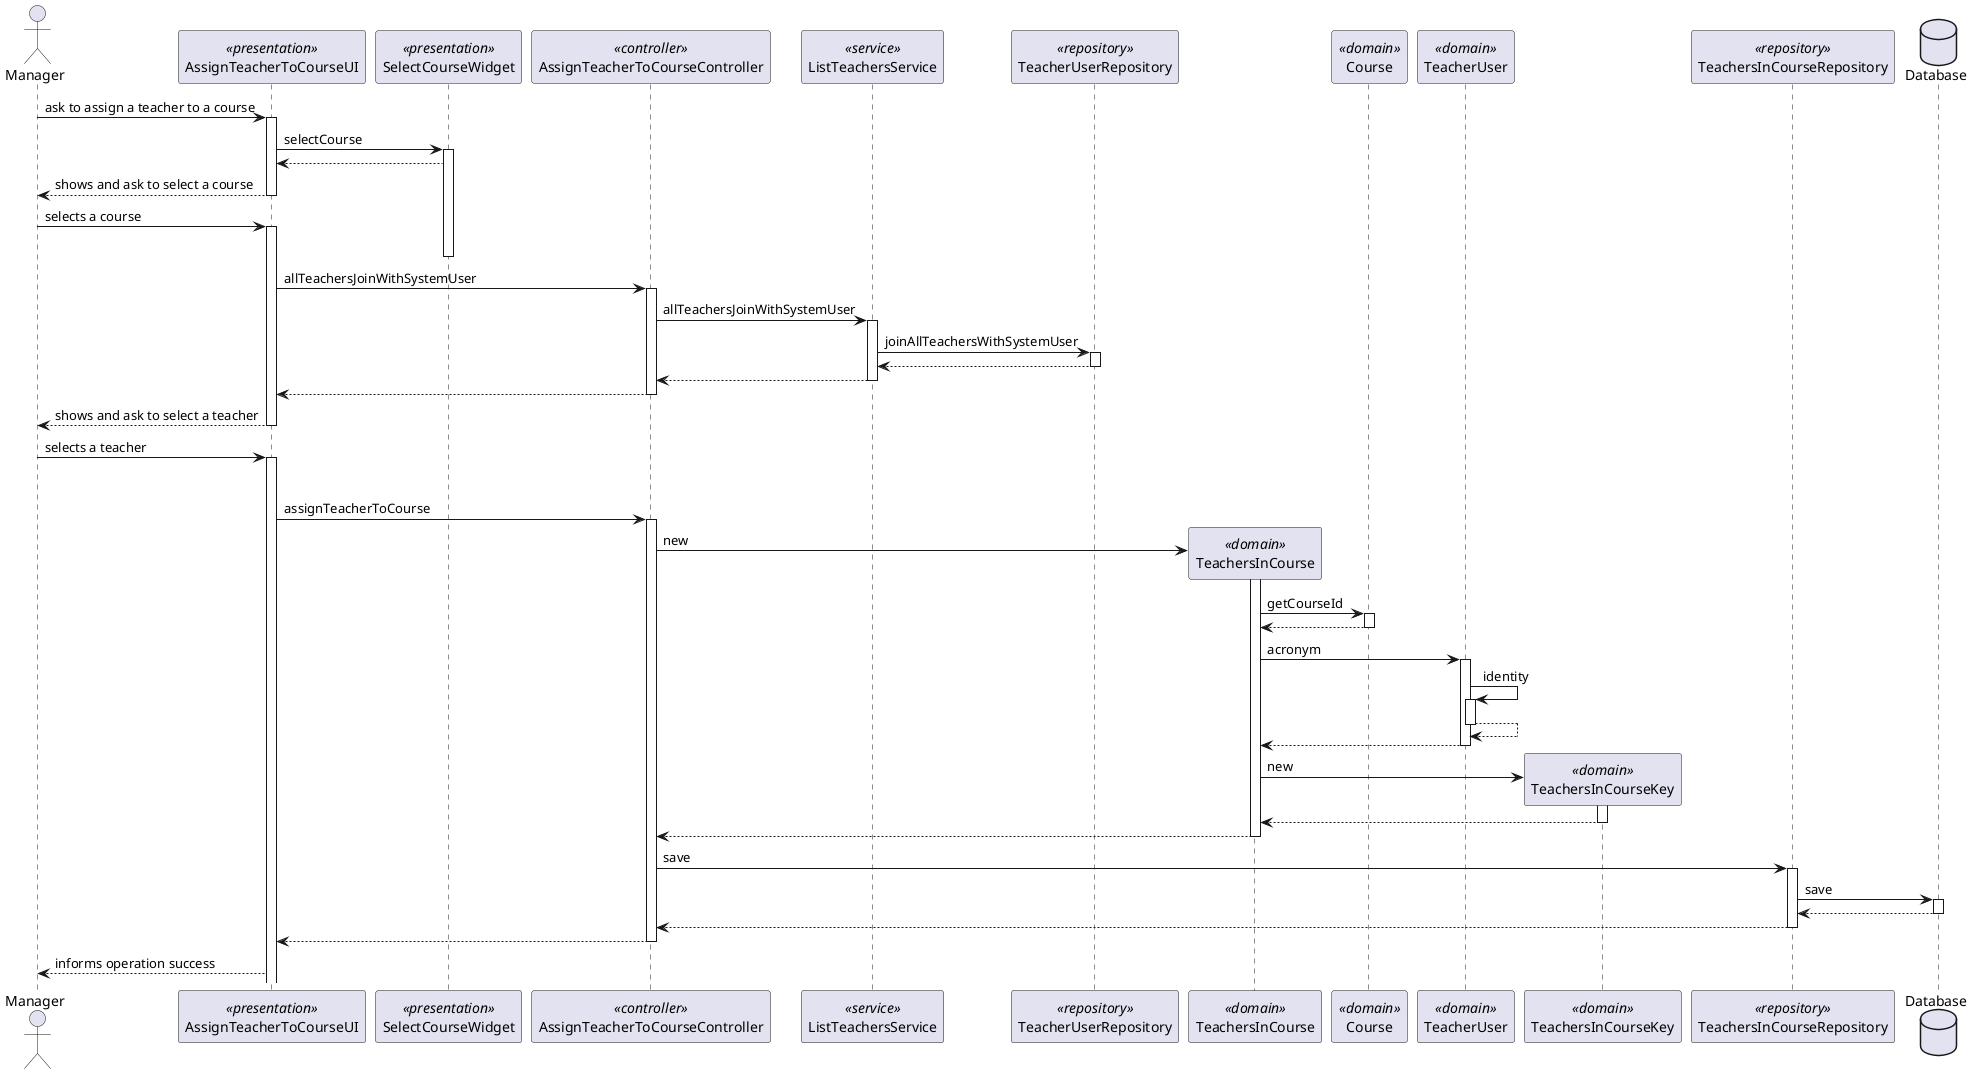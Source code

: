 @startuml

'participant SelectCourseWidget as SelectCourseWidget
Actor Manager as Actor
participant AssignTeacherToCourseUI as AssignTeacherToCourseUI <<presentation>>
participant SelectCourseWidget as SelectCourseWidget <<presentation>>
participant AssignTeacherToCourseController as AssignTeacherToCourseController <<controller>>
participant ListTeachersService as ListTeachersService <<service>>
participant TeacherUserRepository as TeacherUserRepository <<repository>>
participant TeachersInCourse as TeachersInCourse <<domain>>
participant Course as Course <<domain>>
participant TeacherUser as TeacherUser <<domain>>
participant TeachersInCourseKey as TeachersInCourseKey <<domain>>
participant TeachersInCourseRepository as TeachersInCourseRepository <<repository>>


Actor -> AssignTeacherToCourseUI : ask to assign a teacher to a course
activate AssignTeacherToCourseUI
AssignTeacherToCourseUI -> SelectCourseWidget : selectCourse
activate SelectCourseWidget
SelectCourseWidget --> AssignTeacherToCourseUI
AssignTeacherToCourseUI --> Actor : shows and ask to select a course
deactivate AssignTeacherToCourseUI
Actor -> AssignTeacherToCourseUI: selects a course
activate AssignTeacherToCourseUI
deactivate SelectCourseWidget
AssignTeacherToCourseUI -> AssignTeacherToCourseController : allTeachersJoinWithSystemUser
activate AssignTeacherToCourseController
AssignTeacherToCourseController -> ListTeachersService : allTeachersJoinWithSystemUser
activate ListTeachersService
ListTeachersService -> TeacherUserRepository : joinAllTeachersWithSystemUser
activate TeacherUserRepository
TeacherUserRepository --> ListTeachersService
deactivate TeacherUserRepository
ListTeachersService --> AssignTeacherToCourseController
deactivate ListTeachersService
AssignTeacherToCourseController --> AssignTeacherToCourseUI
deactivate AssignTeacherToCourseController
AssignTeacherToCourseUI --> Actor : shows and ask to select a teacher
deactivate AssignTeacherToCourseUI
Actor -> AssignTeacherToCourseUI : selects a teacher
activate AssignTeacherToCourseUI
deactivate AssignTeacherToCourseController
AssignTeacherToCourseUI -> AssignTeacherToCourseController : assignTeacherToCourse
activate AssignTeacherToCourseController
create TeachersInCourse
AssignTeacherToCourseController -> TeachersInCourse : new
activate TeachersInCourse
TeachersInCourse -> Course : getCourseId
activate Course
Course --> TeachersInCourse
deactivate Course
TeachersInCourse -> TeacherUser : acronym
activate TeacherUser
TeacherUser -> TeacherUser : identity
activate TeacherUser
TeacherUser --> TeacherUser
deactivate TeacherUser
TeacherUser --> TeachersInCourse
deactivate TeacherUser
create TeachersInCourseKey
TeachersInCourse -> TeachersInCourseKey : new
activate TeachersInCourseKey
TeachersInCourseKey --> TeachersInCourse
deactivate TeachersInCourseKey
TeachersInCourse --> AssignTeacherToCourseController
deactivate TeachersInCourse
AssignTeacherToCourseController -> TeachersInCourseRepository : save
activate TeachersInCourseRepository
database Database
TeachersInCourseRepository -> Database : save
activate Database
Database --> TeachersInCourseRepository
deactivate Database
TeachersInCourseRepository --> AssignTeacherToCourseController
deactivate TeachersInCourseRepository
deactivate TeachersInCourse
AssignTeacherToCourseController --> AssignTeacherToCourseUI
deactivate AssignTeacherToCourseController
AssignTeacherToCourseUI --> Actor : informs operation success
@enduml